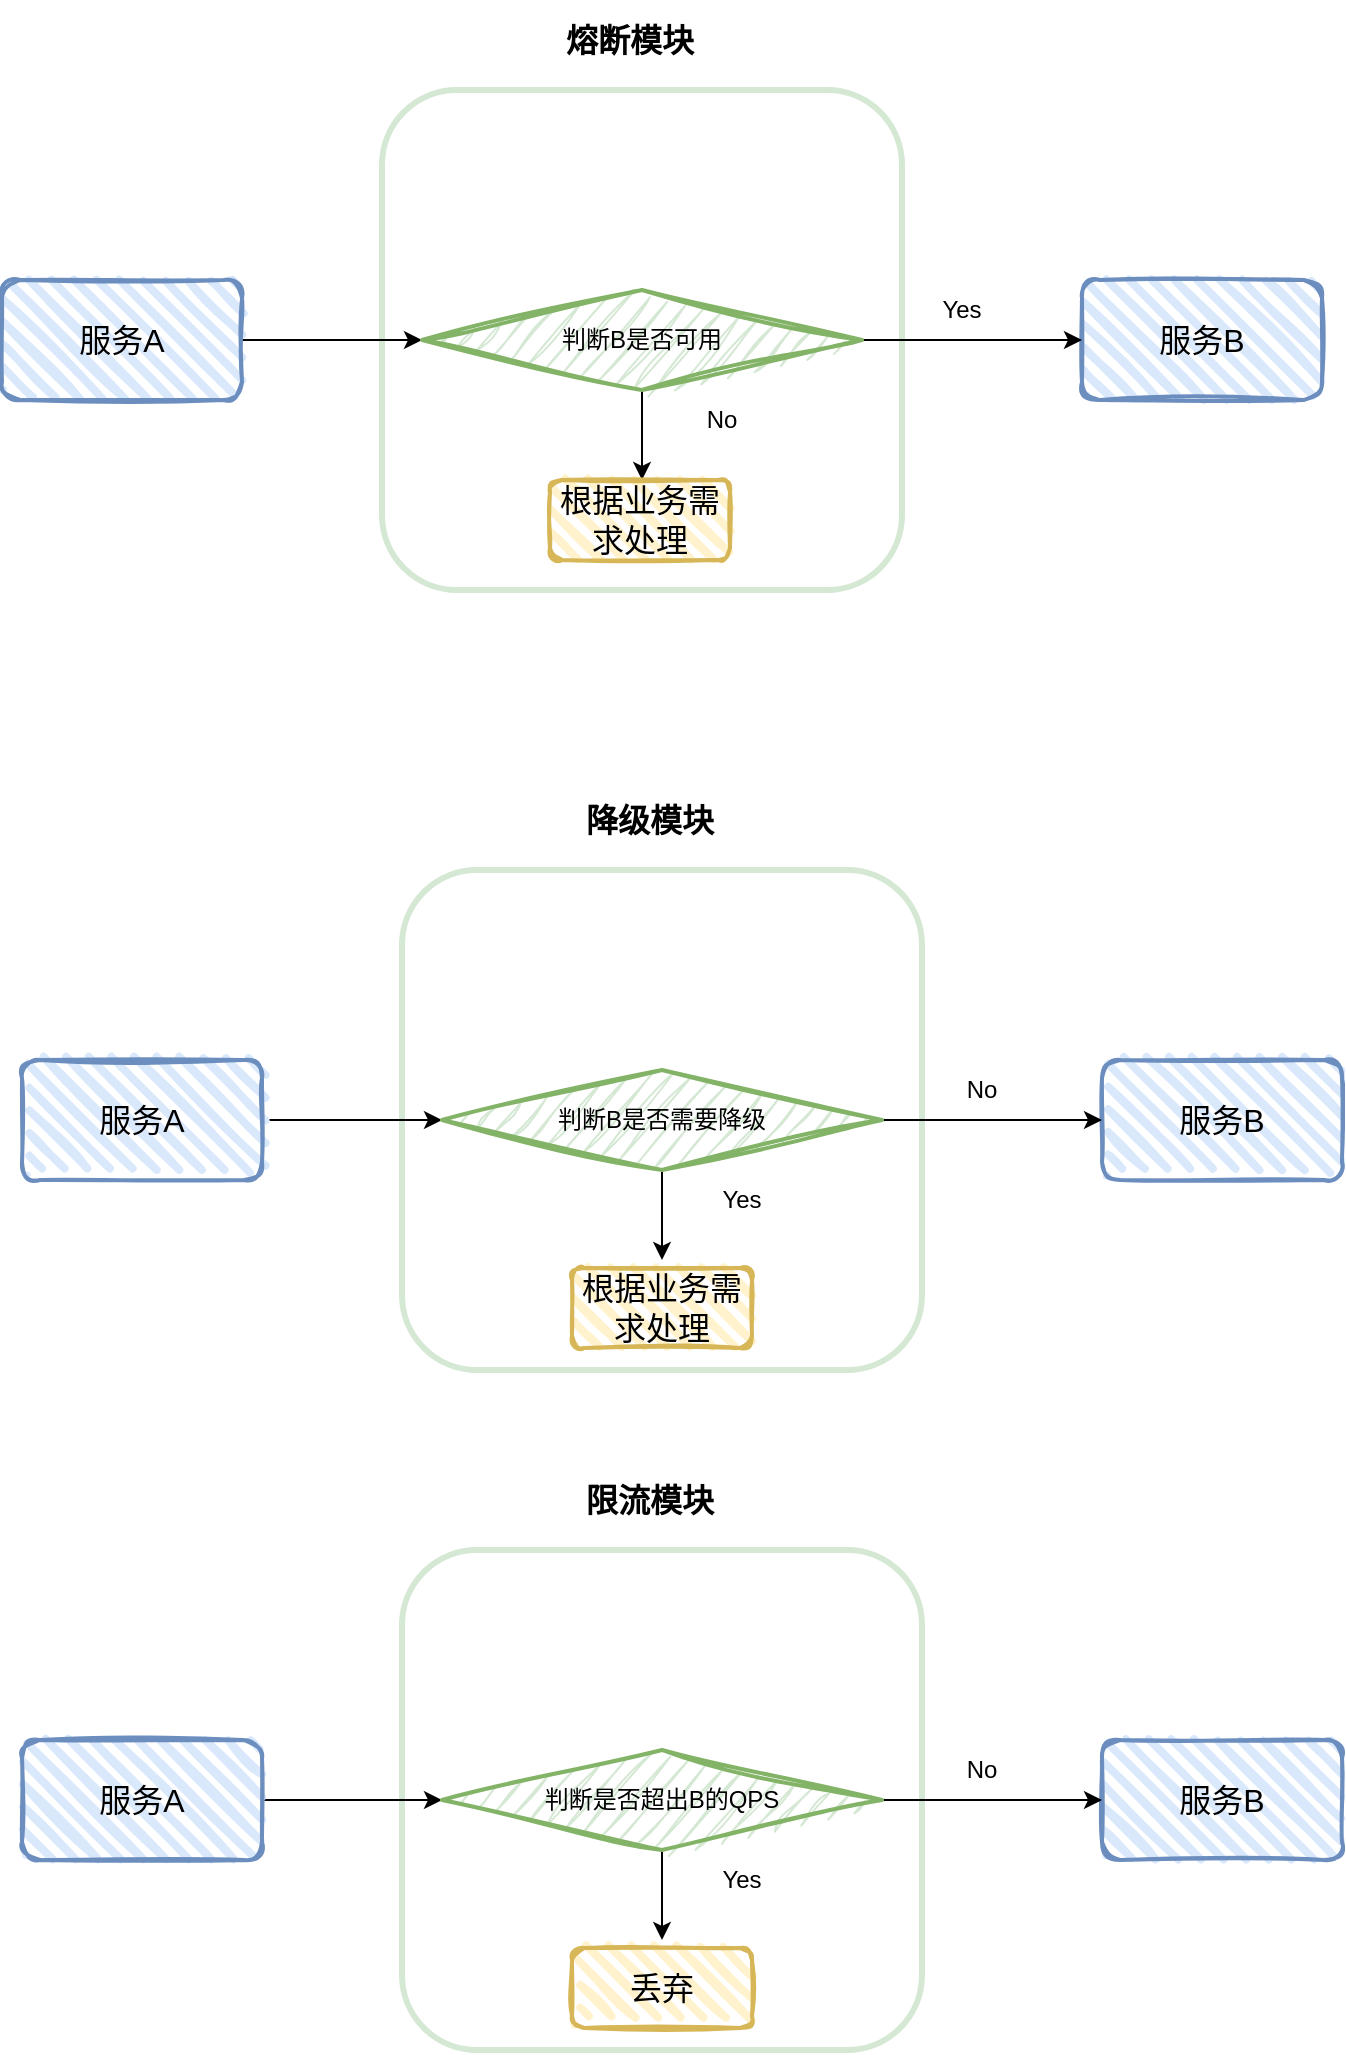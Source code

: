<mxfile version="21.0.6" type="github">
  <diagram name="第 1 页" id="cvF_Rx3paH323SPsrNpo">
    <mxGraphModel dx="1434" dy="754" grid="0" gridSize="10" guides="1" tooltips="1" connect="1" arrows="1" fold="1" page="1" pageScale="1" pageWidth="827" pageHeight="1169" math="0" shadow="0">
      <root>
        <mxCell id="0" />
        <mxCell id="1" parent="0" />
        <mxCell id="M15iR69jWhmPZ-e0jam5-15" value="" style="rounded=1;whiteSpace=wrap;html=1;fillColor=none;strokeColor=#D5E8D4;strokeWidth=3;" vertex="1" parent="1">
          <mxGeometry x="250" y="155" width="260" height="250" as="geometry" />
        </mxCell>
        <mxCell id="M15iR69jWhmPZ-e0jam5-26" value="" style="rounded=1;whiteSpace=wrap;html=1;fillColor=none;strokeColor=#D5E8D4;strokeWidth=3;" vertex="1" parent="1">
          <mxGeometry x="260" y="545" width="260" height="250" as="geometry" />
        </mxCell>
        <mxCell id="M15iR69jWhmPZ-e0jam5-9" style="edgeStyle=orthogonalEdgeStyle;rounded=0;orthogonalLoop=1;jettySize=auto;html=1;exitX=1;exitY=0.5;exitDx=0;exitDy=0;entryX=0;entryY=0.5;entryDx=0;entryDy=0;" edge="1" parent="1" source="M15iR69jWhmPZ-e0jam5-1" target="M15iR69jWhmPZ-e0jam5-7">
          <mxGeometry relative="1" as="geometry" />
        </mxCell>
        <mxCell id="M15iR69jWhmPZ-e0jam5-1" value="服务A" style="rounded=1;whiteSpace=wrap;html=1;strokeWidth=2;fillWeight=4;hachureGap=8;hachureAngle=45;fillColor=#dae8fc;sketch=1;strokeColor=#6c8ebf;fontSize=16;" vertex="1" parent="1">
          <mxGeometry x="60" y="250" width="120" height="60" as="geometry" />
        </mxCell>
        <mxCell id="M15iR69jWhmPZ-e0jam5-2" value="服务B" style="rounded=1;whiteSpace=wrap;html=1;strokeWidth=2;fillWeight=4;hachureGap=8;hachureAngle=45;fillColor=#dae8fc;sketch=1;strokeColor=#6c8ebf;fontSize=16;" vertex="1" parent="1">
          <mxGeometry x="600" y="250" width="120" height="60" as="geometry" />
        </mxCell>
        <mxCell id="M15iR69jWhmPZ-e0jam5-6" style="edgeStyle=orthogonalEdgeStyle;rounded=0;orthogonalLoop=1;jettySize=auto;html=1;exitX=1;exitY=0.5;exitDx=0;exitDy=0;entryX=0;entryY=0.5;entryDx=0;entryDy=0;" edge="1" parent="1" source="M15iR69jWhmPZ-e0jam5-7" target="M15iR69jWhmPZ-e0jam5-2">
          <mxGeometry relative="1" as="geometry">
            <mxPoint x="420" y="280" as="sourcePoint" />
          </mxGeometry>
        </mxCell>
        <mxCell id="M15iR69jWhmPZ-e0jam5-11" style="edgeStyle=orthogonalEdgeStyle;rounded=0;orthogonalLoop=1;jettySize=auto;html=1;exitX=0.5;exitY=1;exitDx=0;exitDy=0;" edge="1" parent="1" source="M15iR69jWhmPZ-e0jam5-7">
          <mxGeometry relative="1" as="geometry">
            <mxPoint x="380" y="350" as="targetPoint" />
          </mxGeometry>
        </mxCell>
        <mxCell id="M15iR69jWhmPZ-e0jam5-7" value="判断B是否可用" style="rhombus;whiteSpace=wrap;html=1;fillStyle=auto;rounded=0;sketch=1;curveFitting=1;jiggle=2;strokeWidth=2;fillColor=#d5e8d4;strokeColor=#82b366;" vertex="1" parent="1">
          <mxGeometry x="270" y="255" width="220" height="50" as="geometry" />
        </mxCell>
        <mxCell id="M15iR69jWhmPZ-e0jam5-10" value="Yes" style="text;html=1;strokeColor=none;fillColor=none;align=center;verticalAlign=middle;whiteSpace=wrap;rounded=0;" vertex="1" parent="1">
          <mxGeometry x="510" y="250" width="60" height="30" as="geometry" />
        </mxCell>
        <mxCell id="M15iR69jWhmPZ-e0jam5-12" value="No" style="text;html=1;strokeColor=none;fillColor=none;align=center;verticalAlign=middle;whiteSpace=wrap;rounded=0;" vertex="1" parent="1">
          <mxGeometry x="390" y="305" width="60" height="30" as="geometry" />
        </mxCell>
        <mxCell id="M15iR69jWhmPZ-e0jam5-16" value="熔断模块" style="text;html=1;strokeColor=none;fillColor=none;align=center;verticalAlign=middle;whiteSpace=wrap;rounded=0;fontSize=16;fontStyle=1" vertex="1" parent="1">
          <mxGeometry x="334" y="110" width="80" height="40" as="geometry" />
        </mxCell>
        <mxCell id="M15iR69jWhmPZ-e0jam5-17" style="edgeStyle=orthogonalEdgeStyle;rounded=0;orthogonalLoop=1;jettySize=auto;html=1;exitX=1;exitY=0.5;exitDx=0;exitDy=0;entryX=0;entryY=0.5;entryDx=0;entryDy=0;" edge="1" parent="1" source="M15iR69jWhmPZ-e0jam5-18" target="M15iR69jWhmPZ-e0jam5-22">
          <mxGeometry relative="1" as="geometry" />
        </mxCell>
        <mxCell id="M15iR69jWhmPZ-e0jam5-18" value="服务A" style="rounded=1;whiteSpace=wrap;html=1;strokeWidth=2;fillWeight=4;hachureGap=8;hachureAngle=45;fillColor=#dae8fc;sketch=1;strokeColor=#6c8ebf;fontSize=16;" vertex="1" parent="1">
          <mxGeometry x="70" y="640" width="120" height="60" as="geometry" />
        </mxCell>
        <mxCell id="M15iR69jWhmPZ-e0jam5-19" value="服务B" style="rounded=1;whiteSpace=wrap;html=1;strokeWidth=2;fillWeight=4;hachureGap=8;hachureAngle=45;fillColor=#dae8fc;sketch=1;strokeColor=#6c8ebf;fontSize=16;" vertex="1" parent="1">
          <mxGeometry x="610" y="640" width="120" height="60" as="geometry" />
        </mxCell>
        <mxCell id="M15iR69jWhmPZ-e0jam5-20" style="edgeStyle=orthogonalEdgeStyle;rounded=0;orthogonalLoop=1;jettySize=auto;html=1;exitX=1;exitY=0.5;exitDx=0;exitDy=0;entryX=0;entryY=0.5;entryDx=0;entryDy=0;" edge="1" parent="1" source="M15iR69jWhmPZ-e0jam5-22" target="M15iR69jWhmPZ-e0jam5-19">
          <mxGeometry relative="1" as="geometry">
            <mxPoint x="430" y="670" as="sourcePoint" />
          </mxGeometry>
        </mxCell>
        <mxCell id="M15iR69jWhmPZ-e0jam5-21" style="edgeStyle=orthogonalEdgeStyle;rounded=0;orthogonalLoop=1;jettySize=auto;html=1;exitX=0.5;exitY=1;exitDx=0;exitDy=0;" edge="1" parent="1" source="M15iR69jWhmPZ-e0jam5-22">
          <mxGeometry relative="1" as="geometry">
            <mxPoint x="390" y="740" as="targetPoint" />
          </mxGeometry>
        </mxCell>
        <mxCell id="M15iR69jWhmPZ-e0jam5-22" value="判断B是否需要降级" style="rhombus;whiteSpace=wrap;html=1;fillStyle=auto;rounded=0;sketch=1;curveFitting=1;jiggle=2;strokeWidth=2;fillColor=#d5e8d4;strokeColor=#82b366;" vertex="1" parent="1">
          <mxGeometry x="280" y="645" width="220" height="50" as="geometry" />
        </mxCell>
        <mxCell id="M15iR69jWhmPZ-e0jam5-23" value="No" style="text;html=1;strokeColor=none;fillColor=none;align=center;verticalAlign=middle;whiteSpace=wrap;rounded=0;" vertex="1" parent="1">
          <mxGeometry x="520" y="640" width="60" height="30" as="geometry" />
        </mxCell>
        <mxCell id="M15iR69jWhmPZ-e0jam5-24" value="Yes" style="text;html=1;strokeColor=none;fillColor=none;align=center;verticalAlign=middle;whiteSpace=wrap;rounded=0;" vertex="1" parent="1">
          <mxGeometry x="400" y="695" width="60" height="30" as="geometry" />
        </mxCell>
        <mxCell id="M15iR69jWhmPZ-e0jam5-25" value="根据业务需求处理" style="rounded=1;whiteSpace=wrap;html=1;strokeWidth=2;fillWeight=4;hachureGap=8;hachureAngle=45;sketch=1;fontSize=16;fillColor=#fff2cc;strokeColor=#d6b656;" vertex="1" parent="1">
          <mxGeometry x="345" y="744" width="90" height="40" as="geometry" />
        </mxCell>
        <mxCell id="M15iR69jWhmPZ-e0jam5-27" value="降级模块" style="text;html=1;strokeColor=none;fillColor=none;align=center;verticalAlign=middle;whiteSpace=wrap;rounded=0;fontSize=16;fontStyle=1" vertex="1" parent="1">
          <mxGeometry x="344" y="500" width="80" height="40" as="geometry" />
        </mxCell>
        <mxCell id="M15iR69jWhmPZ-e0jam5-28" value="" style="rounded=1;whiteSpace=wrap;html=1;fillColor=none;strokeColor=#D5E8D4;strokeWidth=3;" vertex="1" parent="1">
          <mxGeometry x="260" y="885" width="260" height="250" as="geometry" />
        </mxCell>
        <mxCell id="M15iR69jWhmPZ-e0jam5-29" style="edgeStyle=orthogonalEdgeStyle;rounded=0;orthogonalLoop=1;jettySize=auto;html=1;exitX=1;exitY=0.5;exitDx=0;exitDy=0;entryX=0;entryY=0.5;entryDx=0;entryDy=0;" edge="1" parent="1" source="M15iR69jWhmPZ-e0jam5-30" target="M15iR69jWhmPZ-e0jam5-34">
          <mxGeometry relative="1" as="geometry" />
        </mxCell>
        <mxCell id="M15iR69jWhmPZ-e0jam5-30" value="服务A" style="rounded=1;whiteSpace=wrap;html=1;strokeWidth=2;fillWeight=4;hachureGap=8;hachureAngle=45;fillColor=#dae8fc;sketch=1;strokeColor=#6c8ebf;fontSize=16;" vertex="1" parent="1">
          <mxGeometry x="70" y="980" width="120" height="60" as="geometry" />
        </mxCell>
        <mxCell id="M15iR69jWhmPZ-e0jam5-31" value="服务B" style="rounded=1;whiteSpace=wrap;html=1;strokeWidth=2;fillWeight=4;hachureGap=8;hachureAngle=45;fillColor=#dae8fc;sketch=1;strokeColor=#6c8ebf;fontSize=16;" vertex="1" parent="1">
          <mxGeometry x="610" y="980" width="120" height="60" as="geometry" />
        </mxCell>
        <mxCell id="M15iR69jWhmPZ-e0jam5-32" style="edgeStyle=orthogonalEdgeStyle;rounded=0;orthogonalLoop=1;jettySize=auto;html=1;exitX=1;exitY=0.5;exitDx=0;exitDy=0;entryX=0;entryY=0.5;entryDx=0;entryDy=0;" edge="1" parent="1" source="M15iR69jWhmPZ-e0jam5-34" target="M15iR69jWhmPZ-e0jam5-31">
          <mxGeometry relative="1" as="geometry">
            <mxPoint x="430" y="1010" as="sourcePoint" />
          </mxGeometry>
        </mxCell>
        <mxCell id="M15iR69jWhmPZ-e0jam5-33" style="edgeStyle=orthogonalEdgeStyle;rounded=0;orthogonalLoop=1;jettySize=auto;html=1;exitX=0.5;exitY=1;exitDx=0;exitDy=0;" edge="1" parent="1" source="M15iR69jWhmPZ-e0jam5-34">
          <mxGeometry relative="1" as="geometry">
            <mxPoint x="390" y="1080" as="targetPoint" />
          </mxGeometry>
        </mxCell>
        <mxCell id="M15iR69jWhmPZ-e0jam5-34" value="判断是否超出B的QPS" style="rhombus;whiteSpace=wrap;html=1;fillStyle=auto;rounded=0;sketch=1;curveFitting=1;jiggle=2;strokeWidth=2;fillColor=#d5e8d4;strokeColor=#82b366;" vertex="1" parent="1">
          <mxGeometry x="280" y="985" width="220" height="50" as="geometry" />
        </mxCell>
        <mxCell id="M15iR69jWhmPZ-e0jam5-35" value="No" style="text;html=1;strokeColor=none;fillColor=none;align=center;verticalAlign=middle;whiteSpace=wrap;rounded=0;" vertex="1" parent="1">
          <mxGeometry x="520" y="980" width="60" height="30" as="geometry" />
        </mxCell>
        <mxCell id="M15iR69jWhmPZ-e0jam5-36" value="Yes" style="text;html=1;strokeColor=none;fillColor=none;align=center;verticalAlign=middle;whiteSpace=wrap;rounded=0;" vertex="1" parent="1">
          <mxGeometry x="400" y="1035" width="60" height="30" as="geometry" />
        </mxCell>
        <mxCell id="M15iR69jWhmPZ-e0jam5-37" value="丢弃" style="rounded=1;whiteSpace=wrap;html=1;strokeWidth=2;fillWeight=4;hachureGap=8;hachureAngle=45;sketch=1;fontSize=16;fillColor=#fff2cc;strokeColor=#d6b656;" vertex="1" parent="1">
          <mxGeometry x="345" y="1084" width="90" height="40" as="geometry" />
        </mxCell>
        <mxCell id="M15iR69jWhmPZ-e0jam5-38" value="限流模块" style="text;html=1;strokeColor=none;fillColor=none;align=center;verticalAlign=middle;whiteSpace=wrap;rounded=0;fontSize=16;fontStyle=1" vertex="1" parent="1">
          <mxGeometry x="344" y="840" width="80" height="40" as="geometry" />
        </mxCell>
        <mxCell id="M15iR69jWhmPZ-e0jam5-39" value="根据业务需求处理" style="rounded=1;whiteSpace=wrap;html=1;strokeWidth=2;fillWeight=4;hachureGap=8;hachureAngle=45;sketch=1;fontSize=16;fillColor=#fff2cc;strokeColor=#d6b656;" vertex="1" parent="1">
          <mxGeometry x="334" y="350" width="90" height="40" as="geometry" />
        </mxCell>
      </root>
    </mxGraphModel>
  </diagram>
</mxfile>
